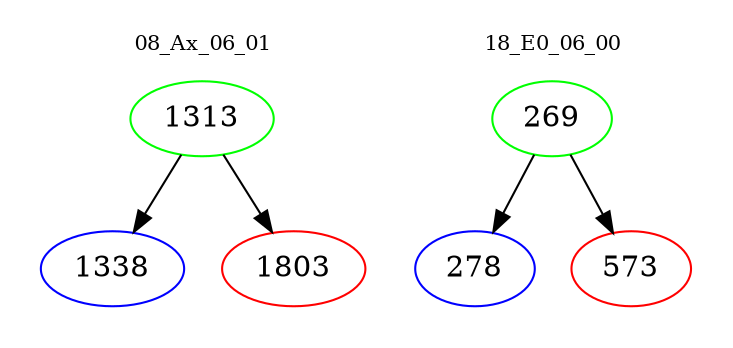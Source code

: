 digraph{
subgraph cluster_0 {
color = white
label = "08_Ax_06_01";
fontsize=10;
T0_1313 [label="1313", color="green"]
T0_1313 -> T0_1338 [color="black"]
T0_1338 [label="1338", color="blue"]
T0_1313 -> T0_1803 [color="black"]
T0_1803 [label="1803", color="red"]
}
subgraph cluster_1 {
color = white
label = "18_E0_06_00";
fontsize=10;
T1_269 [label="269", color="green"]
T1_269 -> T1_278 [color="black"]
T1_278 [label="278", color="blue"]
T1_269 -> T1_573 [color="black"]
T1_573 [label="573", color="red"]
}
}
